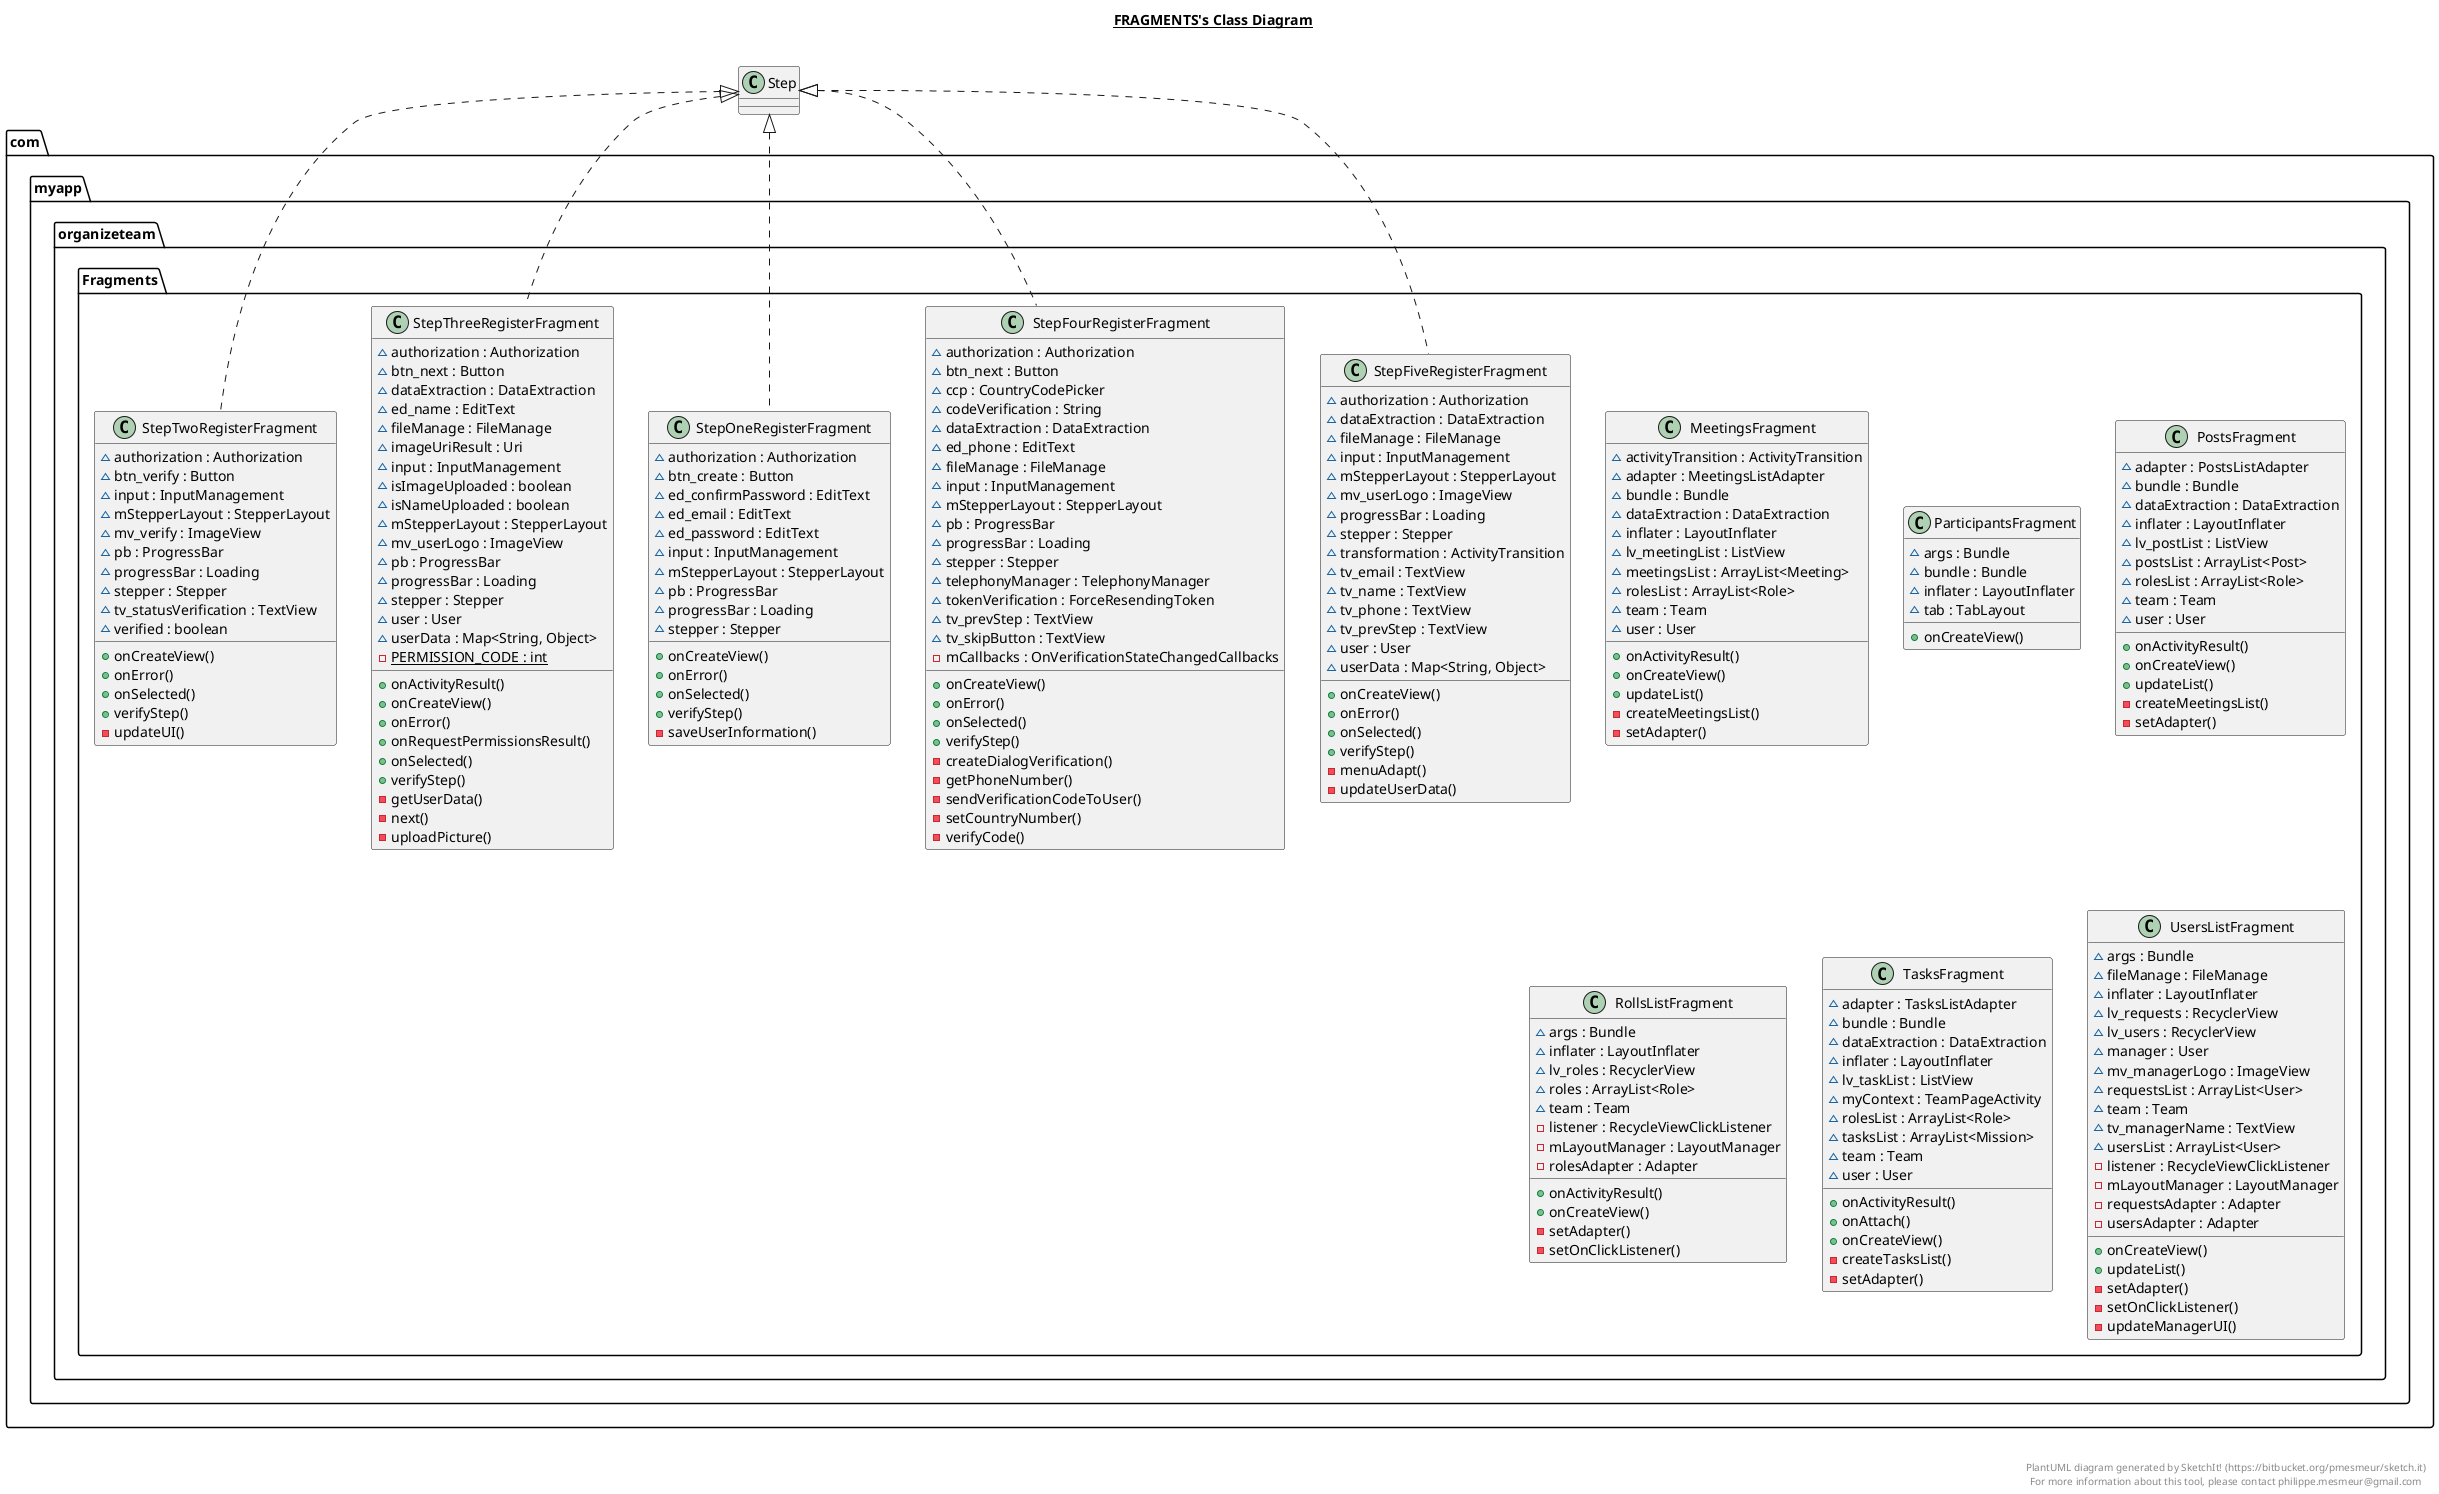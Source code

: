 @startuml

title __FRAGMENTS's Class Diagram__\n

  namespace com.myapp.organizeteam.Fragments {
    class com.myapp.organizeteam.Fragments.MeetingsFragment {
        ~ activityTransition : ActivityTransition
        ~ adapter : MeetingsListAdapter
        ~ bundle : Bundle
        ~ dataExtraction : DataExtraction
        ~ inflater : LayoutInflater
        ~ lv_meetingList : ListView
        ~ meetingsList : ArrayList<Meeting>
        ~ rolesList : ArrayList<Role>
        ~ team : Team
        ~ user : User
        + onActivityResult()
        + onCreateView()
        + updateList()
        - createMeetingsList()
        - setAdapter()
    }
  }
  

  namespace com.myapp.organizeteam.Fragments {
    class com.myapp.organizeteam.Fragments.ParticipantsFragment {
        ~ args : Bundle
        ~ bundle : Bundle
        ~ inflater : LayoutInflater
        ~ tab : TabLayout
        + onCreateView()
    }
  }
  

  namespace com.myapp.organizeteam.Fragments {
    class com.myapp.organizeteam.Fragments.PostsFragment {
        ~ adapter : PostsListAdapter
        ~ bundle : Bundle
        ~ dataExtraction : DataExtraction
        ~ inflater : LayoutInflater
        ~ lv_postList : ListView
        ~ postsList : ArrayList<Post>
        ~ rolesList : ArrayList<Role>
        ~ team : Team
        ~ user : User
        + onActivityResult()
        + onCreateView()
        + updateList()
        - createMeetingsList()
        - setAdapter()
    }
  }
  

  namespace com.myapp.organizeteam.Fragments {
    class com.myapp.organizeteam.Fragments.RollsListFragment {
        ~ args : Bundle
        ~ inflater : LayoutInflater
        ~ lv_roles : RecyclerView
        ~ roles : ArrayList<Role>
        ~ team : Team
        - listener : RecycleViewClickListener
        - mLayoutManager : LayoutManager
        - rolesAdapter : Adapter
        + onActivityResult()
        + onCreateView()
        - setAdapter()
        - setOnClickListener()
    }
  }
  

  namespace com.myapp.organizeteam.Fragments {
    class com.myapp.organizeteam.Fragments.StepFiveRegisterFragment {
        ~ authorization : Authorization
        ~ dataExtraction : DataExtraction
        ~ fileManage : FileManage
        ~ input : InputManagement
        ~ mStepperLayout : StepperLayout
        ~ mv_userLogo : ImageView
        ~ progressBar : Loading
        ~ stepper : Stepper
        ~ transformation : ActivityTransition
        ~ tv_email : TextView
        ~ tv_name : TextView
        ~ tv_phone : TextView
        ~ tv_prevStep : TextView
        ~ user : User
        ~ userData : Map<String, Object>
        + onCreateView()
        + onError()
        + onSelected()
        + verifyStep()
        - menuAdapt()
        - updateUserData()
    }
  }
  

  namespace com.myapp.organizeteam.Fragments {
    class com.myapp.organizeteam.Fragments.StepFourRegisterFragment {
        ~ authorization : Authorization
        ~ btn_next : Button
        ~ ccp : CountryCodePicker
        ~ codeVerification : String
        ~ dataExtraction : DataExtraction
        ~ ed_phone : EditText
        ~ fileManage : FileManage
        ~ input : InputManagement
        ~ mStepperLayout : StepperLayout
        ~ pb : ProgressBar
        ~ progressBar : Loading
        ~ stepper : Stepper
        ~ telephonyManager : TelephonyManager
        ~ tokenVerification : ForceResendingToken
        ~ tv_prevStep : TextView
        ~ tv_skipButton : TextView
        - mCallbacks : OnVerificationStateChangedCallbacks
        + onCreateView()
        + onError()
        + onSelected()
        + verifyStep()
        - createDialogVerification()
        - getPhoneNumber()
        - sendVerificationCodeToUser()
        - setCountryNumber()
        - verifyCode()
    }
  }
  

  namespace com.myapp.organizeteam.Fragments {
    class com.myapp.organizeteam.Fragments.StepOneRegisterFragment {
        ~ authorization : Authorization
        ~ btn_create : Button
        ~ ed_confirmPassword : EditText
        ~ ed_email : EditText
        ~ ed_password : EditText
        ~ input : InputManagement
        ~ mStepperLayout : StepperLayout
        ~ pb : ProgressBar
        ~ progressBar : Loading
        ~ stepper : Stepper
        + onCreateView()
        + onError()
        + onSelected()
        + verifyStep()
        - saveUserInformation()
    }
  }
  

  namespace com.myapp.organizeteam.Fragments {
    class com.myapp.organizeteam.Fragments.StepThreeRegisterFragment {
        ~ authorization : Authorization
        ~ btn_next : Button
        ~ dataExtraction : DataExtraction
        ~ ed_name : EditText
        ~ fileManage : FileManage
        ~ imageUriResult : Uri
        ~ input : InputManagement
        ~ isImageUploaded : boolean
        ~ isNameUploaded : boolean
        ~ mStepperLayout : StepperLayout
        ~ mv_userLogo : ImageView
        ~ pb : ProgressBar
        ~ progressBar : Loading
        ~ stepper : Stepper
        ~ user : User
        ~ userData : Map<String, Object>
        {static} - PERMISSION_CODE : int
        + onActivityResult()
        + onCreateView()
        + onError()
        + onRequestPermissionsResult()
        + onSelected()
        + verifyStep()
        - getUserData()
        - next()
        - uploadPicture()
    }
  }
  

  namespace com.myapp.organizeteam.Fragments {
    class com.myapp.organizeteam.Fragments.StepTwoRegisterFragment {
        ~ authorization : Authorization
        ~ btn_verify : Button
        ~ input : InputManagement
        ~ mStepperLayout : StepperLayout
        ~ mv_verify : ImageView
        ~ pb : ProgressBar
        ~ progressBar : Loading
        ~ stepper : Stepper
        ~ tv_statusVerification : TextView
        ~ verified : boolean
        + onCreateView()
        + onError()
        + onSelected()
        + verifyStep()
        - updateUI()
    }
  }
  

  namespace com.myapp.organizeteam.Fragments {
    class com.myapp.organizeteam.Fragments.TasksFragment {
        ~ adapter : TasksListAdapter
        ~ bundle : Bundle
        ~ dataExtraction : DataExtraction
        ~ inflater : LayoutInflater
        ~ lv_taskList : ListView
        ~ myContext : TeamPageActivity
        ~ rolesList : ArrayList<Role>
        ~ tasksList : ArrayList<Mission>
        ~ team : Team
        ~ user : User
        + onActivityResult()
        + onAttach()
        + onCreateView()
        - createTasksList()
        - setAdapter()
    }
  }
  

  namespace com.myapp.organizeteam.Fragments {
    class com.myapp.organizeteam.Fragments.UsersListFragment {
        ~ args : Bundle
        ~ fileManage : FileManage
        ~ inflater : LayoutInflater
        ~ lv_requests : RecyclerView
        ~ lv_users : RecyclerView
        ~ manager : User
        ~ mv_managerLogo : ImageView
        ~ requestsList : ArrayList<User>
        ~ team : Team
        ~ tv_managerName : TextView
        ~ usersList : ArrayList<User>
        - listener : RecycleViewClickListener
        - mLayoutManager : LayoutManager
        - requestsAdapter : Adapter
        - usersAdapter : Adapter
        + onCreateView()
        + updateList()
        - setAdapter()
        - setOnClickListener()
        - updateManagerUI()
    }
  }
  

  com.myapp.organizeteam.Fragments.StepFiveRegisterFragment .up.|> Step
  com.myapp.organizeteam.Fragments.StepFourRegisterFragment .up.|> Step
  com.myapp.organizeteam.Fragments.StepOneRegisterFragment .up.|> Step
  com.myapp.organizeteam.Fragments.StepThreeRegisterFragment .up.|> Step
  com.myapp.organizeteam.Fragments.StepTwoRegisterFragment .up.|> Step


right footer


PlantUML diagram generated by SketchIt! (https://bitbucket.org/pmesmeur/sketch.it)
For more information about this tool, please contact philippe.mesmeur@gmail.com
endfooter

@enduml
